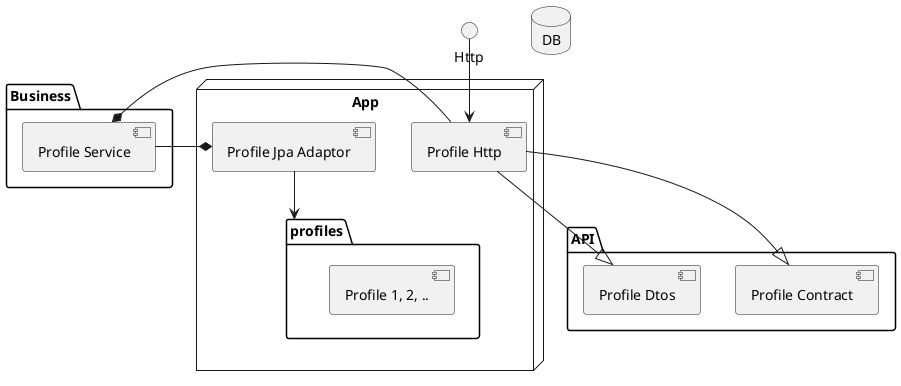 @startuml
'https://plantuml.com/component-diagram

package "API" {
  [Profile Contract]
  [Profile Dtos]
}

package "Business" {
  [Profile Service]
}

node "App" {
  [Profile Http] --* [Profile Service]

  [Profile Http] --|> [Profile Contract]
  [Profile Http] --|> [Profile Dtos]

  [Profile Jpa Adaptor] --> profiles

  [Profile Service] -* [Profile Jpa Adaptor]
}

database "DB" {
  folder "Profile table" as profiles {
    [Profile 1, 2, ..]
  }
}

Http -down-> [Profile Http]

@enduml

